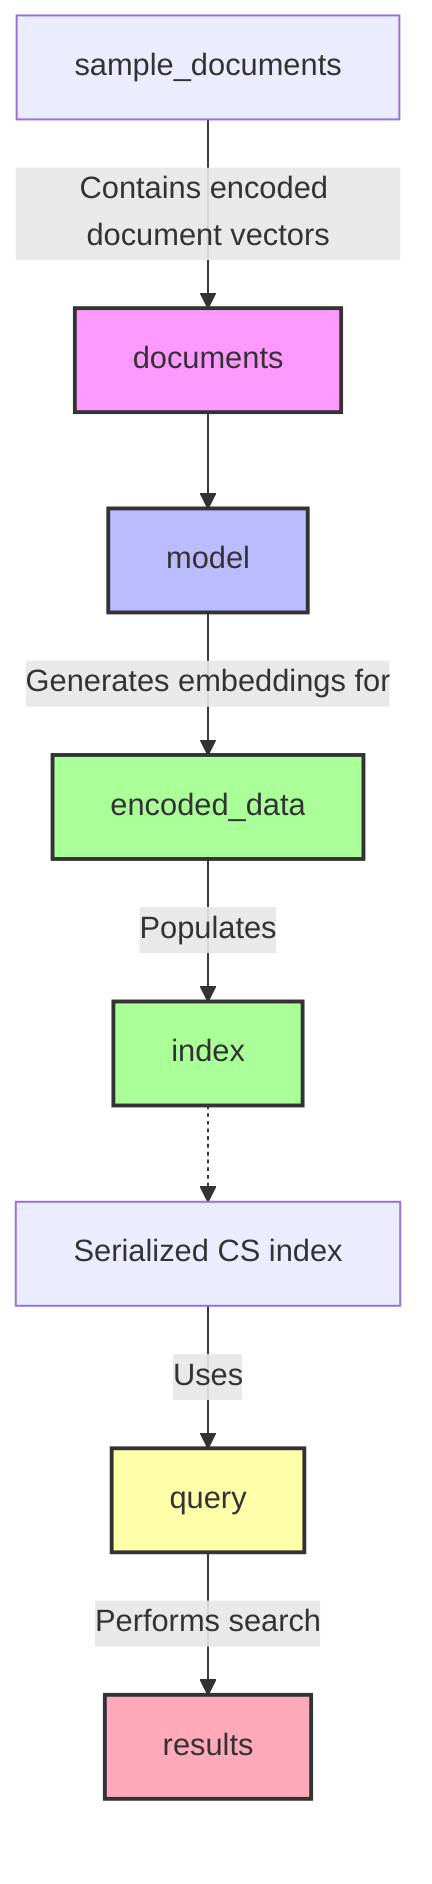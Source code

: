 flowchart TD
  %% Nodes
  A[sample_documents] -->|"Contains encoded document vectors"| B[documents]
  B --> C[model] 
  C -->|"Generates embeddings for"| D[encoded_data]
  D -->|"Populates"| E[index]
  E -.-> F["Serialized CS index"]
  F -->|"Uses"| G[query]
  G -->|"Performs search"| H[results]

  %% Document creation
  %% Node B represents the main data input
  B:::data_source
  
  %% Pre-trained Model Loading
  %% Node C uses the SentenceTransformer from Hugging Face
  C:::model 

  %% Document Embedding
  %% Node D shows where the document embeddings are created
  D:::dataflow

  %% Index Population
  %% Node E represents the step where the FAISS index is created
  E:::dataflow

  %% Query and Search Process
  %% Node G signifies where the query is issued and Node H shows search results
  G:::query
  H:::search_result

  %% Styles
  classDef data_source fill:#f9f,stroke:#333,stroke-width:2px;
  classDef model fill:#bbf,stroke:#333,stroke-width:2px;
  classDef dataflow fill:#af9,stroke:#333,stroke-width:2px;
  classDef query fill:#ffa,stroke:#333,stroke-width:2px;
  classDef search_result fill:#fab,stroke:#333,stroke-width:2px;